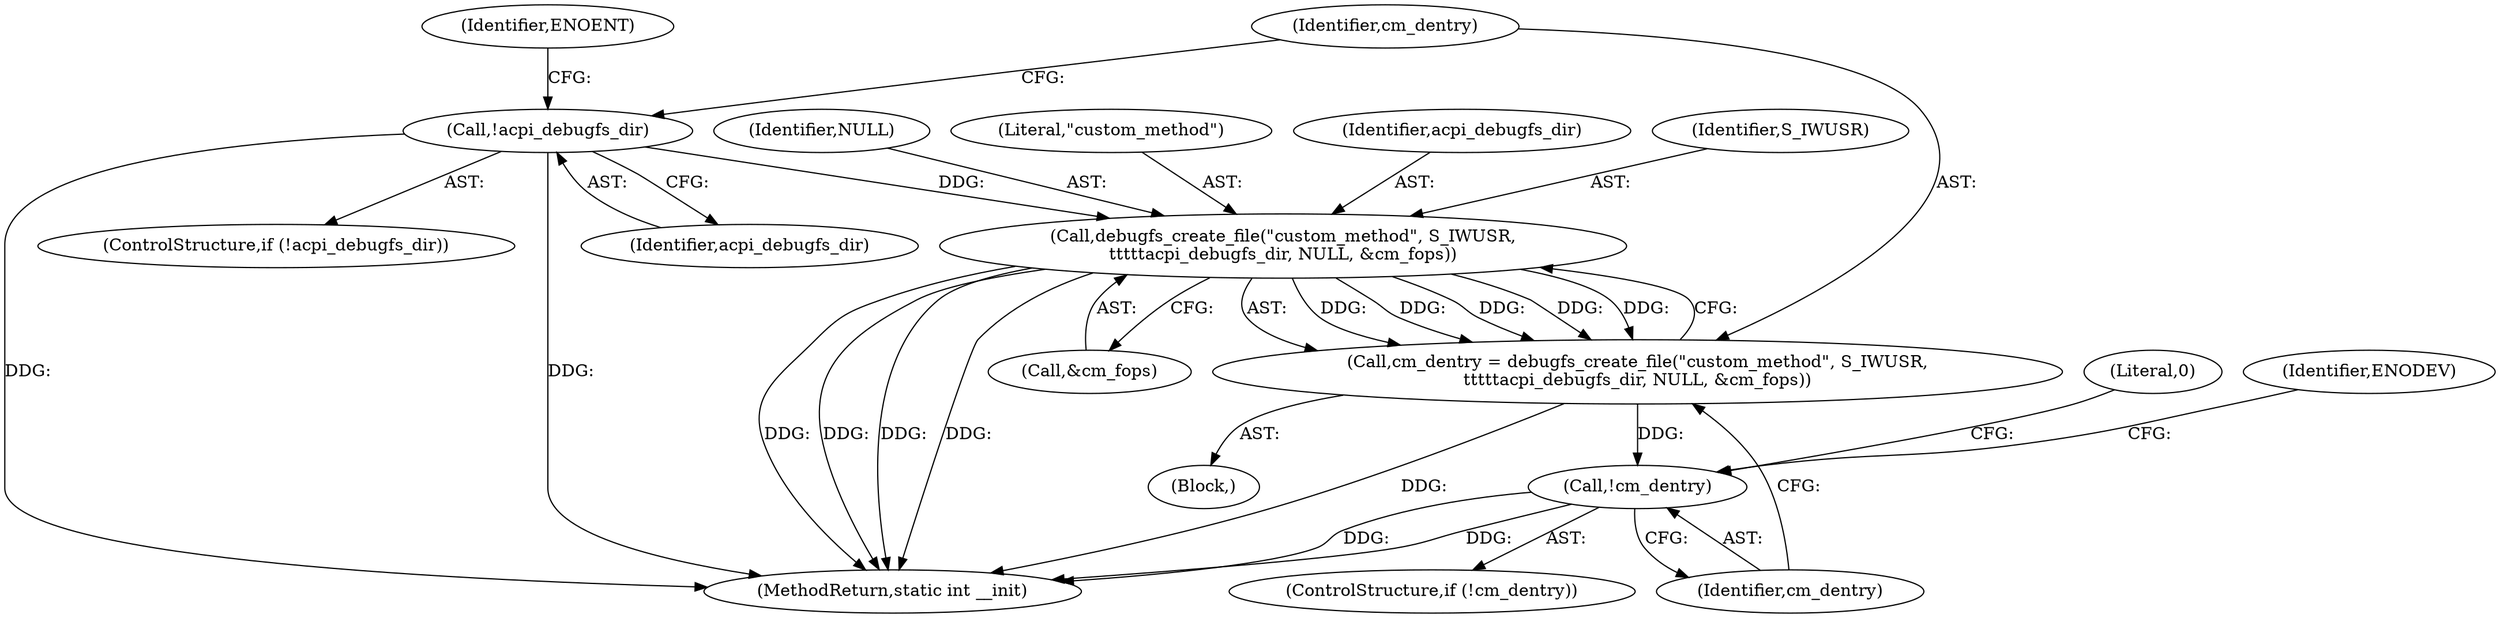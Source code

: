 digraph "1_linux_526b4af47f44148c9d665e57723ed9f86634c6e3@API" {
"1000111" [label="(Call,debugfs_create_file(\"custom_method\", S_IWUSR,\n\t\t\t\t\tacpi_debugfs_dir, NULL, &cm_fops))"];
"1000104" [label="(Call,!acpi_debugfs_dir)"];
"1000109" [label="(Call,cm_dentry = debugfs_create_file(\"custom_method\", S_IWUSR,\n\t\t\t\t\tacpi_debugfs_dir, NULL, &cm_fops))"];
"1000119" [label="(Call,!cm_dentry)"];
"1000108" [label="(Identifier,ENOENT)"];
"1000104" [label="(Call,!acpi_debugfs_dir)"];
"1000102" [label="(Block,)"];
"1000111" [label="(Call,debugfs_create_file(\"custom_method\", S_IWUSR,\n\t\t\t\t\tacpi_debugfs_dir, NULL, &cm_fops))"];
"1000110" [label="(Identifier,cm_dentry)"];
"1000113" [label="(Identifier,S_IWUSR)"];
"1000123" [label="(Identifier,ENODEV)"];
"1000115" [label="(Identifier,NULL)"];
"1000119" [label="(Call,!cm_dentry)"];
"1000116" [label="(Call,&cm_fops)"];
"1000109" [label="(Call,cm_dentry = debugfs_create_file(\"custom_method\", S_IWUSR,\n\t\t\t\t\tacpi_debugfs_dir, NULL, &cm_fops))"];
"1000126" [label="(MethodReturn,static int __init)"];
"1000105" [label="(Identifier,acpi_debugfs_dir)"];
"1000118" [label="(ControlStructure,if (!cm_dentry))"];
"1000125" [label="(Literal,0)"];
"1000112" [label="(Literal,\"custom_method\")"];
"1000120" [label="(Identifier,cm_dentry)"];
"1000114" [label="(Identifier,acpi_debugfs_dir)"];
"1000103" [label="(ControlStructure,if (!acpi_debugfs_dir))"];
"1000111" -> "1000109"  [label="AST: "];
"1000111" -> "1000116"  [label="CFG: "];
"1000112" -> "1000111"  [label="AST: "];
"1000113" -> "1000111"  [label="AST: "];
"1000114" -> "1000111"  [label="AST: "];
"1000115" -> "1000111"  [label="AST: "];
"1000116" -> "1000111"  [label="AST: "];
"1000109" -> "1000111"  [label="CFG: "];
"1000111" -> "1000126"  [label="DDG: "];
"1000111" -> "1000126"  [label="DDG: "];
"1000111" -> "1000126"  [label="DDG: "];
"1000111" -> "1000126"  [label="DDG: "];
"1000111" -> "1000109"  [label="DDG: "];
"1000111" -> "1000109"  [label="DDG: "];
"1000111" -> "1000109"  [label="DDG: "];
"1000111" -> "1000109"  [label="DDG: "];
"1000111" -> "1000109"  [label="DDG: "];
"1000104" -> "1000111"  [label="DDG: "];
"1000104" -> "1000103"  [label="AST: "];
"1000104" -> "1000105"  [label="CFG: "];
"1000105" -> "1000104"  [label="AST: "];
"1000108" -> "1000104"  [label="CFG: "];
"1000110" -> "1000104"  [label="CFG: "];
"1000104" -> "1000126"  [label="DDG: "];
"1000104" -> "1000126"  [label="DDG: "];
"1000109" -> "1000102"  [label="AST: "];
"1000110" -> "1000109"  [label="AST: "];
"1000120" -> "1000109"  [label="CFG: "];
"1000109" -> "1000126"  [label="DDG: "];
"1000109" -> "1000119"  [label="DDG: "];
"1000119" -> "1000118"  [label="AST: "];
"1000119" -> "1000120"  [label="CFG: "];
"1000120" -> "1000119"  [label="AST: "];
"1000123" -> "1000119"  [label="CFG: "];
"1000125" -> "1000119"  [label="CFG: "];
"1000119" -> "1000126"  [label="DDG: "];
"1000119" -> "1000126"  [label="DDG: "];
}

